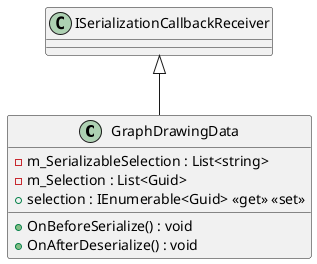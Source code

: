 @startuml
class GraphDrawingData {
    - m_SerializableSelection : List<string>
    - m_Selection : List<Guid>
    + selection : IEnumerable<Guid> <<get>> <<set>>
    + OnBeforeSerialize() : void
    + OnAfterDeserialize() : void
}
ISerializationCallbackReceiver <|-- GraphDrawingData
@enduml
